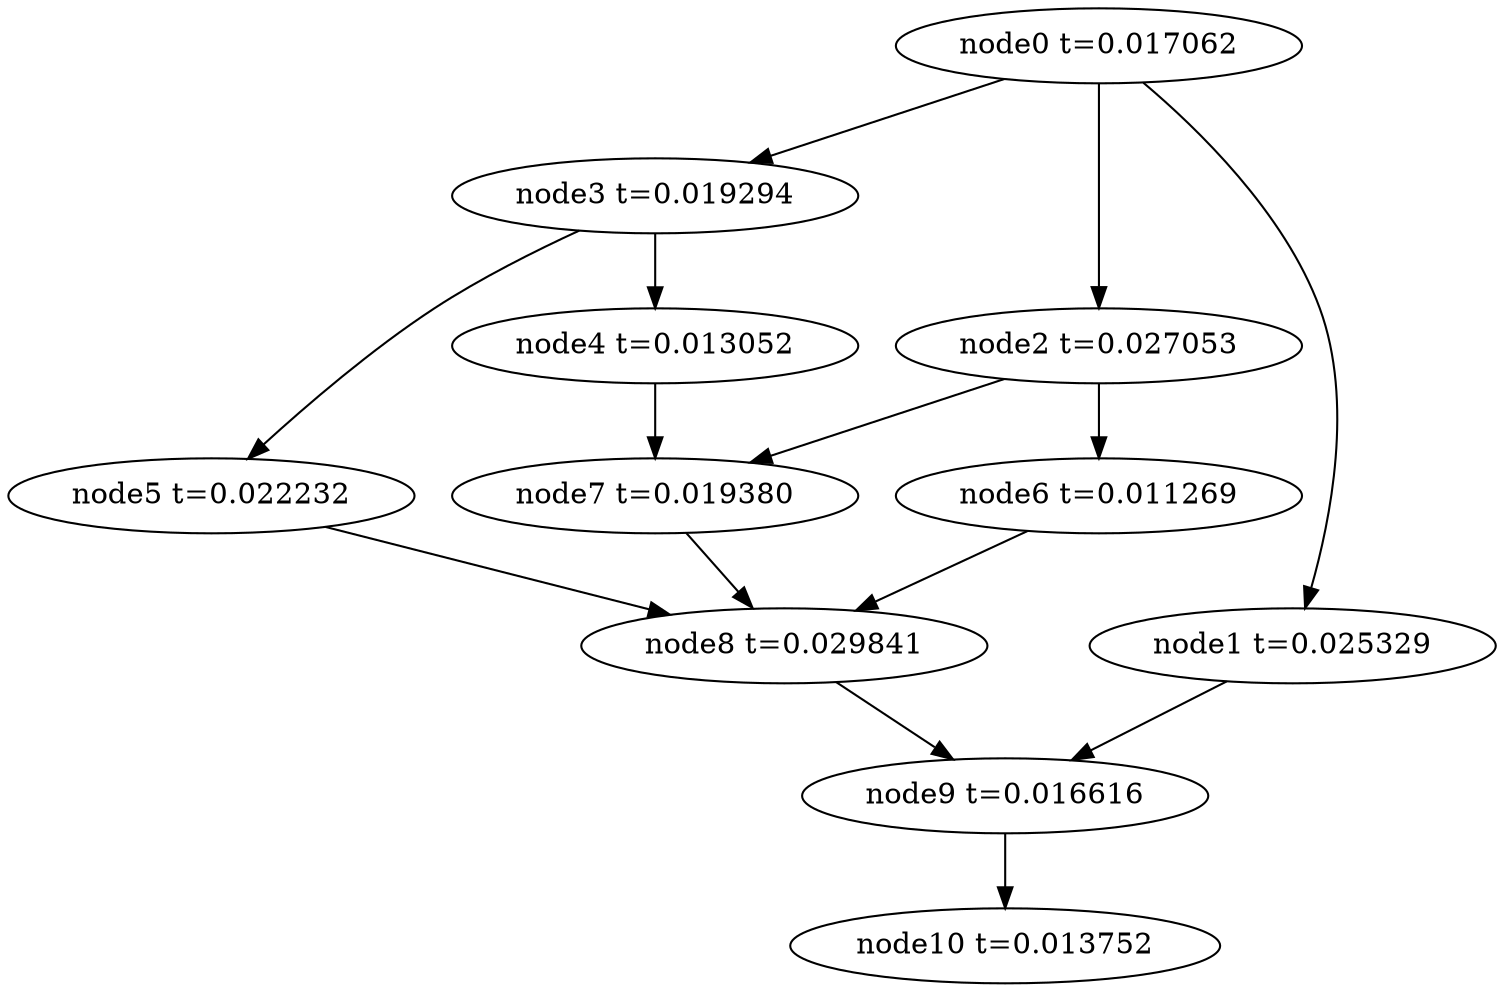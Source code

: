 digraph g{
	node10[label="node10 t=0.013752"]
	node9 -> node10
	node9[label="node9 t=0.016616"];
	node8 -> node9
	node8[label="node8 t=0.029841"];
	node7 -> node8
	node7[label="node7 t=0.019380"];
	node6 -> node8
	node6[label="node6 t=0.011269"];
	node5 -> node8
	node5[label="node5 t=0.022232"];
	node4 -> node7
	node4[label="node4 t=0.013052"];
	node3 -> node5
	node3 -> node4
	node3[label="node3 t=0.019294"];
	node2 -> node7
	node2 -> node6
	node2[label="node2 t=0.027053"];
	node1 -> node9
	node1[label="node1 t=0.025329"];
	node0 -> node3
	node0 -> node2
	node0 -> node1
	node0[label="node0 t=0.017062"];
}

